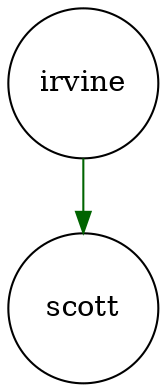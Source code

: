 digraph fullagr_irvine_scott { 
 K=0.6 
 "irvine" -> { "scott" } [color="darkgreen", arrowhead="normal", penwidth=1, href="#7"]; 
 "irvine" [shape="circle", fixedsize="true", height=1, width=1, style="filled", fillcolor="white", href="#irvine"]; 
 "scott" [shape="circle", fixedsize="true", height=1, width=1, style="filled", fillcolor="white", href="#scott"]; 

}